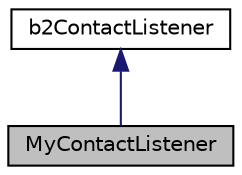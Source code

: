 digraph "MyContactListener"
{
 // LATEX_PDF_SIZE
  edge [fontname="Helvetica",fontsize="10",labelfontname="Helvetica",labelfontsize="10"];
  node [fontname="Helvetica",fontsize="10",shape=record];
  Node1 [label="MyContactListener",height=0.2,width=0.4,color="black", fillcolor="grey75", style="filled", fontcolor="black",tooltip="A custom contact listener class for handling Box2D contact events."];
  Node2 -> Node1 [dir="back",color="midnightblue",fontsize="10",style="solid",fontname="Helvetica"];
  Node2 [label="b2ContactListener",height=0.2,width=0.4,color="black", fillcolor="white", style="filled",URL="$classb2ContactListener.html",tooltip=" "];
}
